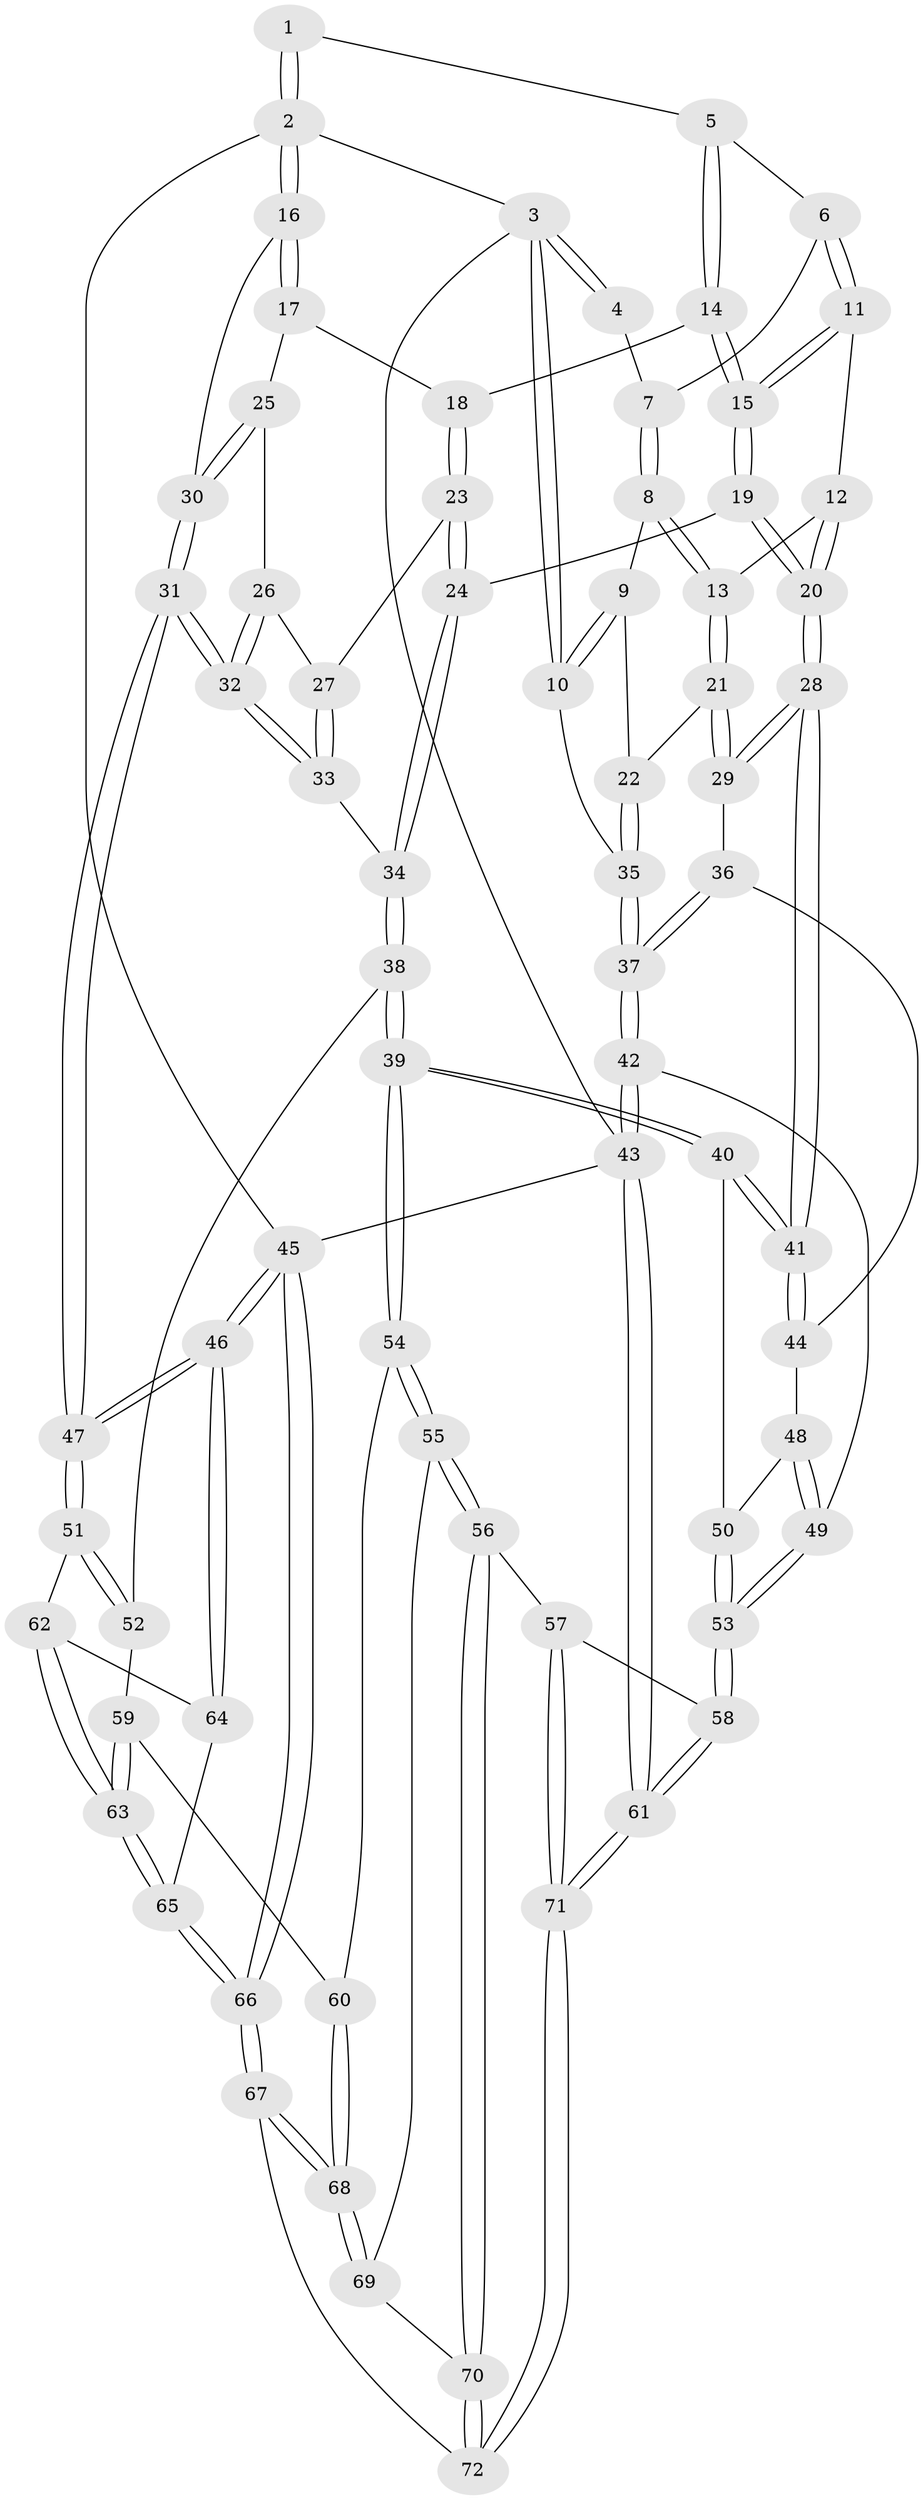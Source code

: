 // coarse degree distribution, {3: 0.4722222222222222, 4: 0.25, 5: 0.1388888888888889, 2: 0.1388888888888889}
// Generated by graph-tools (version 1.1) at 2025/54/03/04/25 22:54:37]
// undirected, 72 vertices, 177 edges
graph export_dot {
  node [color=gray90,style=filled];
  1 [pos="+0.7110459035474131+0"];
  2 [pos="+1+0"];
  3 [pos="+0+0"];
  4 [pos="+0.27633131177278936+0"];
  5 [pos="+0.7088120630435557+0"];
  6 [pos="+0.4095817051847064+0.07317217385682083"];
  7 [pos="+0.2793982322696826+0"];
  8 [pos="+0.23517311283484388+0.08060594980891109"];
  9 [pos="+0+0.06924982183160566"];
  10 [pos="+0+0"];
  11 [pos="+0.4605457485711789+0.1447429783148155"];
  12 [pos="+0.4096054839214046+0.1964608291829297"];
  13 [pos="+0.22956533115508487+0.18390093134442378"];
  14 [pos="+0.7216959979386951+0.038725858646935715"];
  15 [pos="+0.5571212429483955+0.17255522175920304"];
  16 [pos="+1+0"];
  17 [pos="+0.9156523897644646+0.0892635728736531"];
  18 [pos="+0.760417302027824+0.08784112665910536"];
  19 [pos="+0.5460147328099142+0.2666368971894809"];
  20 [pos="+0.41945711865605356+0.39110132484274746"];
  21 [pos="+0.20295857724569819+0.2646997022871005"];
  22 [pos="+0.18514594760165248+0.25669051069762494"];
  23 [pos="+0.7952036311421183+0.2053936733851734"];
  24 [pos="+0.7013343458883808+0.3578186822596923"];
  25 [pos="+1+0.2153430866893396"];
  26 [pos="+0.9229189848581036+0.2675161400255791"];
  27 [pos="+0.8924691497541268+0.2674208115217538"];
  28 [pos="+0.38846942502629045+0.4419049048916954"];
  29 [pos="+0.20604878774880866+0.30221255576843936"];
  30 [pos="+1+0.2132022390671333"];
  31 [pos="+1+0.6181101396315811"];
  32 [pos="+1+0.5589170072089042"];
  33 [pos="+0.8710063312335621+0.47834609325292593"];
  34 [pos="+0.7029614361541066+0.5009880938055019"];
  35 [pos="+0+0.19227434021433723"];
  36 [pos="+0.0283433074730699+0.42435489008274485"];
  37 [pos="+0+0.5041489871675089"];
  38 [pos="+0.611917400494246+0.6019127739369314"];
  39 [pos="+0.5466025270606509+0.6216206095664178"];
  40 [pos="+0.4534134202559823+0.5381722627385473"];
  41 [pos="+0.39364092062343836+0.4594430565630662"];
  42 [pos="+0+0.57302323648819"];
  43 [pos="+0+1"];
  44 [pos="+0.23071123097920523+0.539729630485408"];
  45 [pos="+1+1"];
  46 [pos="+1+1"];
  47 [pos="+1+0.6200839054939522"];
  48 [pos="+0.22432819321331102+0.5467297623140012"];
  49 [pos="+0.02576997775090331+0.6499863584751632"];
  50 [pos="+0.22345987959201616+0.6789907956395114"];
  51 [pos="+0.8669797764559668+0.7473342008330632"];
  52 [pos="+0.8124799407601798+0.7287806890008326"];
  53 [pos="+0.1605440573917037+0.7614673275710383"];
  54 [pos="+0.5354721021185979+0.657454417526755"];
  55 [pos="+0.5272705996820527+0.6759593943592593"];
  56 [pos="+0.2928245441156634+0.8463748795956819"];
  57 [pos="+0.2906741473933327+0.8471568334392009"];
  58 [pos="+0.18200415158607322+0.8023306017716159"];
  59 [pos="+0.7370851217098456+0.8478122167003991"];
  60 [pos="+0.7158337006892858+0.8560361325384308"];
  61 [pos="+0+1"];
  62 [pos="+0.866795091063535+0.7514825777106079"];
  63 [pos="+0.8255549632258226+0.9257401302574085"];
  64 [pos="+0.9571062631105803+0.9201744885138128"];
  65 [pos="+0.8254952520293705+0.9302399411616176"];
  66 [pos="+0.6962889871954572+1"];
  67 [pos="+0.6548434978623432+1"];
  68 [pos="+0.6408027977622242+1"];
  69 [pos="+0.5280462660764205+0.6804658538377901"];
  70 [pos="+0.4581495084663302+0.9588969701450865"];
  71 [pos="+0.2767606779427098+1"];
  72 [pos="+0.5883301374081319+1"];
  1 -- 2;
  1 -- 2;
  1 -- 5;
  2 -- 3;
  2 -- 16;
  2 -- 16;
  2 -- 45;
  3 -- 4;
  3 -- 4;
  3 -- 10;
  3 -- 10;
  3 -- 43;
  4 -- 7;
  5 -- 6;
  5 -- 14;
  5 -- 14;
  6 -- 7;
  6 -- 11;
  6 -- 11;
  7 -- 8;
  7 -- 8;
  8 -- 9;
  8 -- 13;
  8 -- 13;
  9 -- 10;
  9 -- 10;
  9 -- 22;
  10 -- 35;
  11 -- 12;
  11 -- 15;
  11 -- 15;
  12 -- 13;
  12 -- 20;
  12 -- 20;
  13 -- 21;
  13 -- 21;
  14 -- 15;
  14 -- 15;
  14 -- 18;
  15 -- 19;
  15 -- 19;
  16 -- 17;
  16 -- 17;
  16 -- 30;
  17 -- 18;
  17 -- 25;
  18 -- 23;
  18 -- 23;
  19 -- 20;
  19 -- 20;
  19 -- 24;
  20 -- 28;
  20 -- 28;
  21 -- 22;
  21 -- 29;
  21 -- 29;
  22 -- 35;
  22 -- 35;
  23 -- 24;
  23 -- 24;
  23 -- 27;
  24 -- 34;
  24 -- 34;
  25 -- 26;
  25 -- 30;
  25 -- 30;
  26 -- 27;
  26 -- 32;
  26 -- 32;
  27 -- 33;
  27 -- 33;
  28 -- 29;
  28 -- 29;
  28 -- 41;
  28 -- 41;
  29 -- 36;
  30 -- 31;
  30 -- 31;
  31 -- 32;
  31 -- 32;
  31 -- 47;
  31 -- 47;
  32 -- 33;
  32 -- 33;
  33 -- 34;
  34 -- 38;
  34 -- 38;
  35 -- 37;
  35 -- 37;
  36 -- 37;
  36 -- 37;
  36 -- 44;
  37 -- 42;
  37 -- 42;
  38 -- 39;
  38 -- 39;
  38 -- 52;
  39 -- 40;
  39 -- 40;
  39 -- 54;
  39 -- 54;
  40 -- 41;
  40 -- 41;
  40 -- 50;
  41 -- 44;
  41 -- 44;
  42 -- 43;
  42 -- 43;
  42 -- 49;
  43 -- 61;
  43 -- 61;
  43 -- 45;
  44 -- 48;
  45 -- 46;
  45 -- 46;
  45 -- 66;
  45 -- 66;
  46 -- 47;
  46 -- 47;
  46 -- 64;
  46 -- 64;
  47 -- 51;
  47 -- 51;
  48 -- 49;
  48 -- 49;
  48 -- 50;
  49 -- 53;
  49 -- 53;
  50 -- 53;
  50 -- 53;
  51 -- 52;
  51 -- 52;
  51 -- 62;
  52 -- 59;
  53 -- 58;
  53 -- 58;
  54 -- 55;
  54 -- 55;
  54 -- 60;
  55 -- 56;
  55 -- 56;
  55 -- 69;
  56 -- 57;
  56 -- 70;
  56 -- 70;
  57 -- 58;
  57 -- 71;
  57 -- 71;
  58 -- 61;
  58 -- 61;
  59 -- 60;
  59 -- 63;
  59 -- 63;
  60 -- 68;
  60 -- 68;
  61 -- 71;
  61 -- 71;
  62 -- 63;
  62 -- 63;
  62 -- 64;
  63 -- 65;
  63 -- 65;
  64 -- 65;
  65 -- 66;
  65 -- 66;
  66 -- 67;
  66 -- 67;
  67 -- 68;
  67 -- 68;
  67 -- 72;
  68 -- 69;
  68 -- 69;
  69 -- 70;
  70 -- 72;
  70 -- 72;
  71 -- 72;
  71 -- 72;
}
